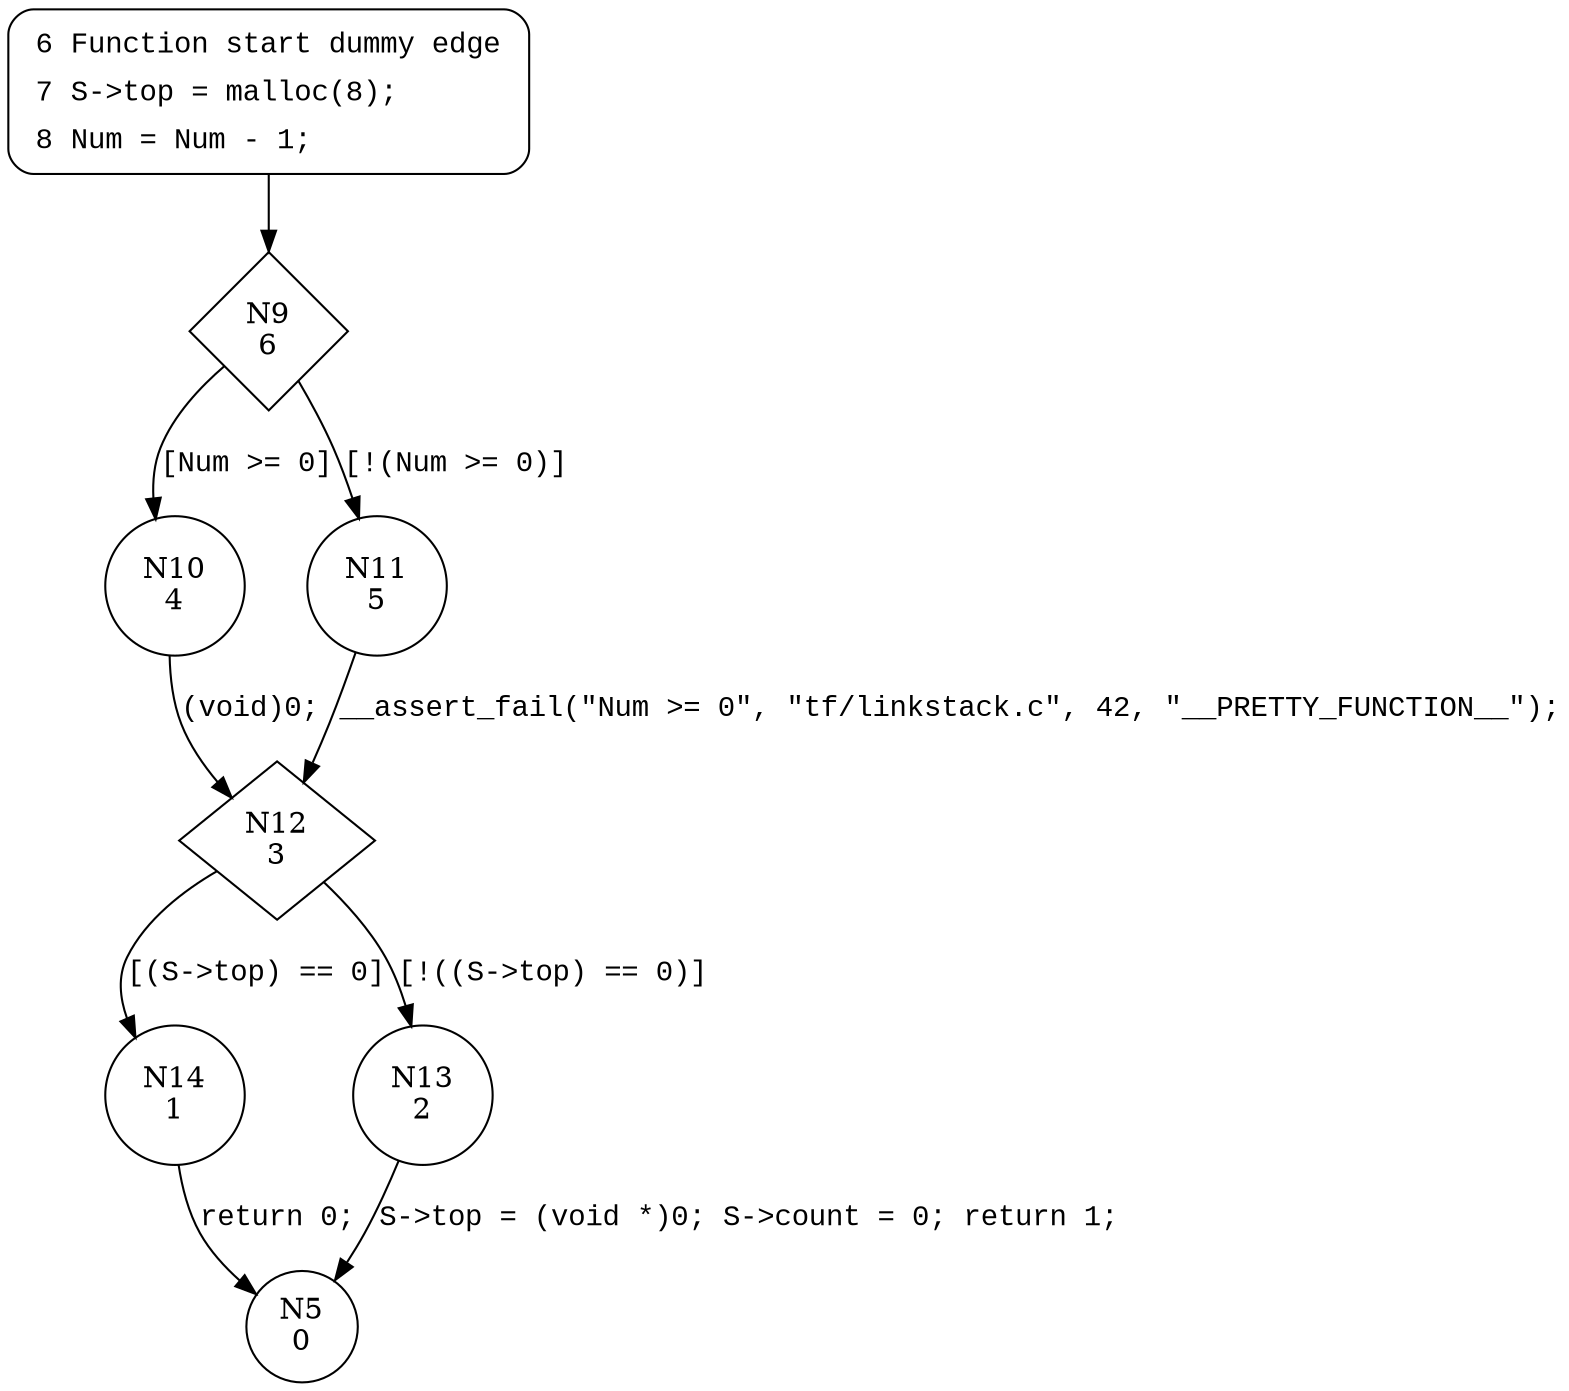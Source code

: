 digraph InitStack {
9 [shape="diamond" label="N9\n6"]
10 [shape="circle" label="N10\n4"]
11 [shape="circle" label="N11\n5"]
12 [shape="diamond" label="N12\n3"]
14 [shape="circle" label="N14\n1"]
13 [shape="circle" label="N13\n2"]
5 [shape="circle" label="N5\n0"]
6 [style="filled,bold" penwidth="1" fillcolor="white" fontname="Courier New" shape="Mrecord" label=<<table border="0" cellborder="0" cellpadding="3" bgcolor="white"><tr><td align="right">6</td><td align="left">Function start dummy edge</td></tr><tr><td align="right">7</td><td align="left">S-&gt;top = malloc(8);</td></tr><tr><td align="right">8</td><td align="left">Num = Num - 1;</td></tr></table>>]
6 -> 9[label=""]
9 -> 10 [label="[Num >= 0]" fontname="Courier New"]
9 -> 11 [label="[!(Num >= 0)]" fontname="Courier New"]
12 -> 14 [label="[(S->top) == 0]" fontname="Courier New"]
12 -> 13 [label="[!((S->top) == 0)]" fontname="Courier New"]
14 -> 5 [label="return 0;" fontname="Courier New"]
11 -> 12 [label="__assert_fail(\"Num >= 0\", \"tf/linkstack.c\", 42, \"__PRETTY_FUNCTION__\");" fontname="Courier New"]
13 -> 5 [label="S->top = (void *)0; S->count = 0; return 1;" fontname="Courier New"]
10 -> 12 [label="(void)0;" fontname="Courier New"]
}